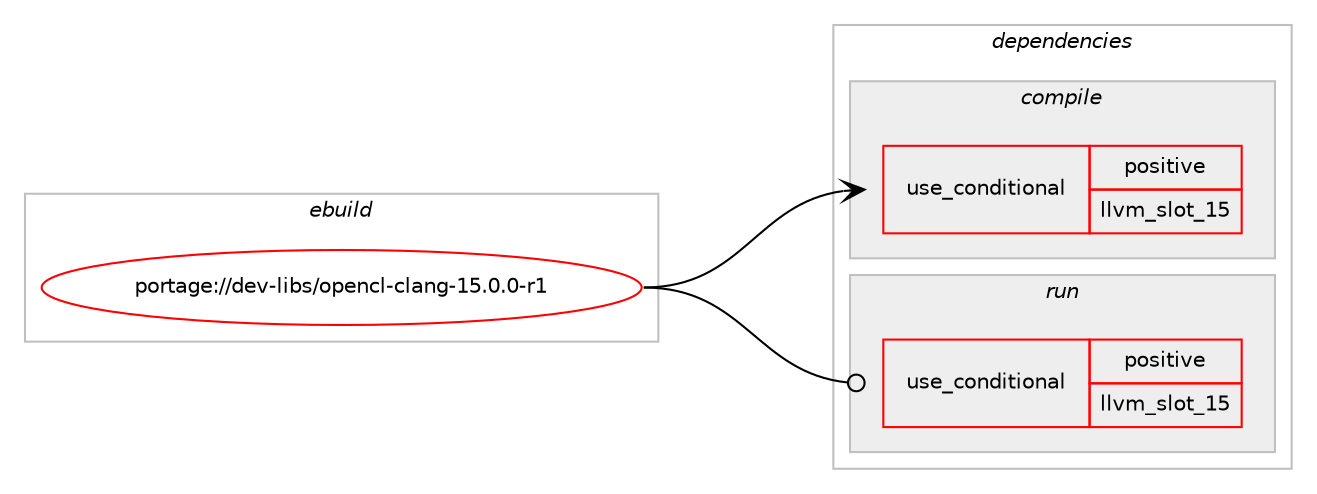 digraph prolog {

# *************
# Graph options
# *************

newrank=true;
concentrate=true;
compound=true;
graph [rankdir=LR,fontname=Helvetica,fontsize=10,ranksep=1.5];#, ranksep=2.5, nodesep=0.2];
edge  [arrowhead=vee];
node  [fontname=Helvetica,fontsize=10];

# **********
# The ebuild
# **********

subgraph cluster_leftcol {
color=gray;
rank=same;
label=<<i>ebuild</i>>;
id [label="portage://dev-libs/opencl-clang-15.0.0-r1", color=red, width=4, href="../dev-libs/opencl-clang-15.0.0-r1.svg"];
}

# ****************
# The dependencies
# ****************

subgraph cluster_midcol {
color=gray;
label=<<i>dependencies</i>>;
subgraph cluster_compile {
fillcolor="#eeeeee";
style=filled;
label=<<i>compile</i>>;
subgraph cond27006 {
dependency57112 [label=<<TABLE BORDER="0" CELLBORDER="1" CELLSPACING="0" CELLPADDING="4"><TR><TD ROWSPAN="3" CELLPADDING="10">use_conditional</TD></TR><TR><TD>positive</TD></TR><TR><TD>llvm_slot_15</TD></TR></TABLE>>, shape=none, color=red];
# *** BEGIN UNKNOWN DEPENDENCY TYPE (TODO) ***
# dependency57112 -> package_dependency(portage://dev-libs/opencl-clang-15.0.0-r1,install,no,sys-devel,clang,none,[,,],[slot(15),equal],[use(enable(static-analyzer),none)])
# *** END UNKNOWN DEPENDENCY TYPE (TODO) ***

# *** BEGIN UNKNOWN DEPENDENCY TYPE (TODO) ***
# dependency57112 -> package_dependency(portage://dev-libs/opencl-clang-15.0.0-r1,install,no,sys-devel,llvm,none,[,,],[slot(15),equal],[])
# *** END UNKNOWN DEPENDENCY TYPE (TODO) ***

}
id:e -> dependency57112:w [weight=20,style="solid",arrowhead="vee"];
# *** BEGIN UNKNOWN DEPENDENCY TYPE (TODO) ***
# id -> package_dependency(portage://dev-libs/opencl-clang-15.0.0-r1,install,no,dev-util,spirv-llvm-translator,none,[,,],[slot(15),equal],[])
# *** END UNKNOWN DEPENDENCY TYPE (TODO) ***

}
subgraph cluster_compileandrun {
fillcolor="#eeeeee";
style=filled;
label=<<i>compile and run</i>>;
}
subgraph cluster_run {
fillcolor="#eeeeee";
style=filled;
label=<<i>run</i>>;
subgraph cond27007 {
dependency57113 [label=<<TABLE BORDER="0" CELLBORDER="1" CELLSPACING="0" CELLPADDING="4"><TR><TD ROWSPAN="3" CELLPADDING="10">use_conditional</TD></TR><TR><TD>positive</TD></TR><TR><TD>llvm_slot_15</TD></TR></TABLE>>, shape=none, color=red];
# *** BEGIN UNKNOWN DEPENDENCY TYPE (TODO) ***
# dependency57113 -> package_dependency(portage://dev-libs/opencl-clang-15.0.0-r1,run,no,sys-devel,clang,none,[,,],[slot(15),equal],[use(enable(static-analyzer),none)])
# *** END UNKNOWN DEPENDENCY TYPE (TODO) ***

# *** BEGIN UNKNOWN DEPENDENCY TYPE (TODO) ***
# dependency57113 -> package_dependency(portage://dev-libs/opencl-clang-15.0.0-r1,run,no,sys-devel,llvm,none,[,,],[slot(15),equal],[])
# *** END UNKNOWN DEPENDENCY TYPE (TODO) ***

}
id:e -> dependency57113:w [weight=20,style="solid",arrowhead="odot"];
# *** BEGIN UNKNOWN DEPENDENCY TYPE (TODO) ***
# id -> package_dependency(portage://dev-libs/opencl-clang-15.0.0-r1,run,no,dev-util,spirv-llvm-translator,none,[,,],[slot(15),equal],[])
# *** END UNKNOWN DEPENDENCY TYPE (TODO) ***

}
}

# **************
# The candidates
# **************

subgraph cluster_choices {
rank=same;
color=gray;
label=<<i>candidates</i>>;

}

}

